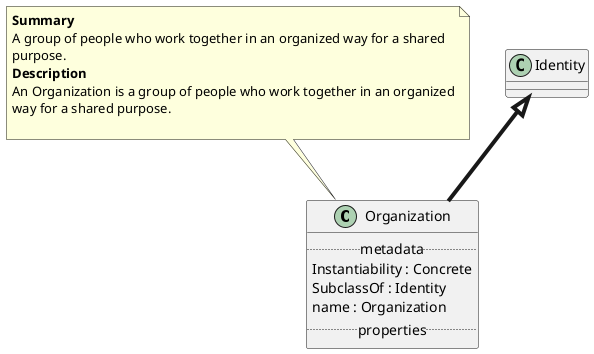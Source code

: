 @startuml
class Organization {
.. metadata ..
    Instantiability : Concrete
    SubclassOf : Identity
    name : Organization
.. properties ..
}
note top of Organization
<b>Summary</b>
A group of people who work together in an organized way for a shared
purpose.
<b>Description</b>
An Organization is a group of people who work together in an organized
way for a shared purpose.

end note
"Identity" <|-[thickness=4]- "Organization"
@enduml
